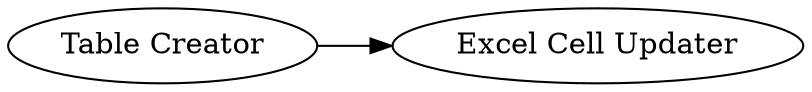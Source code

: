 digraph {
	"-3195136661972874340_6" [label="Table Creator"]
	"-3195136661972874340_5" [label="Excel Cell Updater"]
	"-3195136661972874340_6" -> "-3195136661972874340_5"
	rankdir=LR
}
